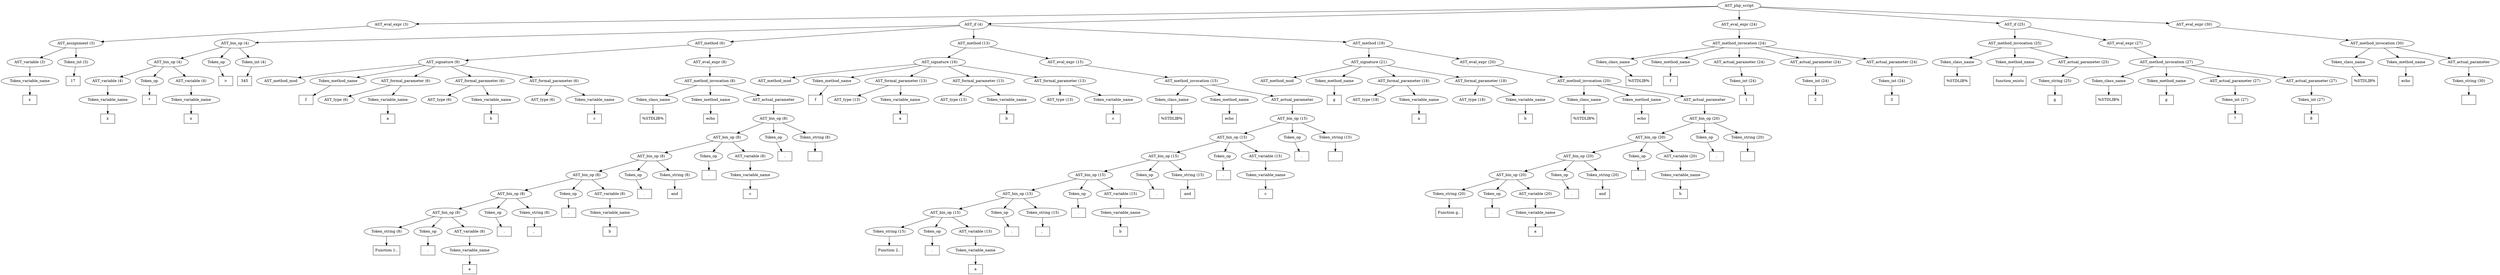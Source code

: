 /*
 * AST in dot format generated by phc -- the PHP compiler
 */

digraph AST {
node_0 [label="AST_php_script"];
node_1 [label="AST_eval_expr (3)"];
node_2 [label="AST_assignment (3)"];
node_3 [label="AST_variable (3)"];
node_4 [label="Token_variable_name"];
node_5 [label="x", shape=box]
node_4 -> node_5;
node_3 -> node_4;
node_6 [label="Token_int (3)"];
node_7 [label="17", shape=box]
node_6 -> node_7;
node_2 -> node_6;
node_2 -> node_3;
node_1 -> node_2;
node_8 [label="AST_if (4)"];
node_9 [label="AST_bin_op (4)"];
node_10 [label="AST_bin_op (4)"];
node_11 [label="AST_variable (4)"];
node_12 [label="Token_variable_name"];
node_13 [label="x", shape=box]
node_12 -> node_13;
node_11 -> node_12;
node_14 [label="Token_op"];
node_15 [label="*", shape=box]
node_14 -> node_15;
node_16 [label="AST_variable (4)"];
node_17 [label="Token_variable_name"];
node_18 [label="x", shape=box]
node_17 -> node_18;
node_16 -> node_17;
node_10 -> node_16;
node_10 -> node_14;
node_10 -> node_11;
node_19 [label="Token_op"];
node_20 [label=">", shape=box]
node_19 -> node_20;
node_21 [label="Token_int (4)"];
node_22 [label="345", shape=box]
node_21 -> node_22;
node_9 -> node_21;
node_9 -> node_19;
node_9 -> node_10;
node_23 [label="AST_method (6)"];
node_24 [label="AST_signature (9)"];
node_25 [label="AST_method_mod"];
node_26 [label="Token_method_name"];
node_27 [label="f", shape=box]
node_26 -> node_27;
node_28 [label="AST_formal_parameter (6)"];
node_29 [label="AST_type (6)"];
node_30 [label="Token_variable_name"];
node_31 [label="a", shape=box]
node_30 -> node_31;
node_28 -> node_30;
node_28 -> node_29;
node_32 [label="AST_formal_parameter (6)"];
node_33 [label="AST_type (6)"];
node_34 [label="Token_variable_name"];
node_35 [label="b", shape=box]
node_34 -> node_35;
node_32 -> node_34;
node_32 -> node_33;
node_36 [label="AST_formal_parameter (6)"];
node_37 [label="AST_type (6)"];
node_38 [label="Token_variable_name"];
node_39 [label="c", shape=box]
node_38 -> node_39;
node_36 -> node_38;
node_36 -> node_37;
node_24 -> node_36;
node_24 -> node_32;
node_24 -> node_28;
node_24 -> node_26;
node_24 -> node_25;
node_40 [label="AST_eval_expr (8)"];
node_41 [label="AST_method_invocation (8)"];
node_42 [label="Token_class_name"];
node_43 [label="%STDLIB%", shape=box]
node_42 -> node_43;
node_44 [label="Token_method_name"];
node_45 [label="echo", shape=box]
node_44 -> node_45;
node_46 [label="AST_actual_parameter"];
node_47 [label="AST_bin_op (8)"];
node_48 [label="AST_bin_op (8)"];
node_49 [label="AST_bin_op (8)"];
node_50 [label="AST_bin_op (8)"];
node_51 [label="AST_bin_op (8)"];
node_52 [label="AST_bin_op (8)"];
node_53 [label="Token_string (8)"];
node_54 [label="Function 1..", shape=box]
node_53 -> node_54;
node_55 [label="Token_op"];
node_56 [label=".", shape=box]
node_55 -> node_56;
node_57 [label="AST_variable (8)"];
node_58 [label="Token_variable_name"];
node_59 [label="a", shape=box]
node_58 -> node_59;
node_57 -> node_58;
node_52 -> node_57;
node_52 -> node_55;
node_52 -> node_53;
node_60 [label="Token_op"];
node_61 [label=".", shape=box]
node_60 -> node_61;
node_62 [label="Token_string (8)"];
node_63 [label=", ", shape=box]
node_62 -> node_63;
node_51 -> node_62;
node_51 -> node_60;
node_51 -> node_52;
node_64 [label="Token_op"];
node_65 [label=".", shape=box]
node_64 -> node_65;
node_66 [label="AST_variable (8)"];
node_67 [label="Token_variable_name"];
node_68 [label="b", shape=box]
node_67 -> node_68;
node_66 -> node_67;
node_50 -> node_66;
node_50 -> node_64;
node_50 -> node_51;
node_69 [label="Token_op"];
node_70 [label=".", shape=box]
node_69 -> node_70;
node_71 [label="Token_string (8)"];
node_72 [label=" and ", shape=box]
node_71 -> node_72;
node_49 -> node_71;
node_49 -> node_69;
node_49 -> node_50;
node_73 [label="Token_op"];
node_74 [label=".", shape=box]
node_73 -> node_74;
node_75 [label="AST_variable (8)"];
node_76 [label="Token_variable_name"];
node_77 [label="c", shape=box]
node_76 -> node_77;
node_75 -> node_76;
node_48 -> node_75;
node_48 -> node_73;
node_48 -> node_49;
node_78 [label="Token_op"];
node_79 [label=".", shape=box]
node_78 -> node_79;
node_80 [label="Token_string (8)"];
node_81 [label="", shape=box]
node_80 -> node_81;
node_47 -> node_80;
node_47 -> node_78;
node_47 -> node_48;
node_46 -> node_47;
node_41 -> node_46;
node_41 -> node_44;
node_41 -> node_42;
node_40 -> node_41;
node_23 -> node_40;
node_23 -> node_24;
node_82 [label="AST_method (13)"];
node_83 [label="AST_signature (16)"];
node_84 [label="AST_method_mod"];
node_85 [label="Token_method_name"];
node_86 [label="f", shape=box]
node_85 -> node_86;
node_87 [label="AST_formal_parameter (13)"];
node_88 [label="AST_type (13)"];
node_89 [label="Token_variable_name"];
node_90 [label="a", shape=box]
node_89 -> node_90;
node_87 -> node_89;
node_87 -> node_88;
node_91 [label="AST_formal_parameter (13)"];
node_92 [label="AST_type (13)"];
node_93 [label="Token_variable_name"];
node_94 [label="b", shape=box]
node_93 -> node_94;
node_91 -> node_93;
node_91 -> node_92;
node_95 [label="AST_formal_parameter (13)"];
node_96 [label="AST_type (13)"];
node_97 [label="Token_variable_name"];
node_98 [label="c", shape=box]
node_97 -> node_98;
node_95 -> node_97;
node_95 -> node_96;
node_83 -> node_95;
node_83 -> node_91;
node_83 -> node_87;
node_83 -> node_85;
node_83 -> node_84;
node_99 [label="AST_eval_expr (15)"];
node_100 [label="AST_method_invocation (15)"];
node_101 [label="Token_class_name"];
node_102 [label="%STDLIB%", shape=box]
node_101 -> node_102;
node_103 [label="Token_method_name"];
node_104 [label="echo", shape=box]
node_103 -> node_104;
node_105 [label="AST_actual_parameter"];
node_106 [label="AST_bin_op (15)"];
node_107 [label="AST_bin_op (15)"];
node_108 [label="AST_bin_op (15)"];
node_109 [label="AST_bin_op (15)"];
node_110 [label="AST_bin_op (15)"];
node_111 [label="AST_bin_op (15)"];
node_112 [label="Token_string (15)"];
node_113 [label="Function 2..", shape=box]
node_112 -> node_113;
node_114 [label="Token_op"];
node_115 [label=".", shape=box]
node_114 -> node_115;
node_116 [label="AST_variable (15)"];
node_117 [label="Token_variable_name"];
node_118 [label="a", shape=box]
node_117 -> node_118;
node_116 -> node_117;
node_111 -> node_116;
node_111 -> node_114;
node_111 -> node_112;
node_119 [label="Token_op"];
node_120 [label=".", shape=box]
node_119 -> node_120;
node_121 [label="Token_string (15)"];
node_122 [label=", ", shape=box]
node_121 -> node_122;
node_110 -> node_121;
node_110 -> node_119;
node_110 -> node_111;
node_123 [label="Token_op"];
node_124 [label=".", shape=box]
node_123 -> node_124;
node_125 [label="AST_variable (15)"];
node_126 [label="Token_variable_name"];
node_127 [label="b", shape=box]
node_126 -> node_127;
node_125 -> node_126;
node_109 -> node_125;
node_109 -> node_123;
node_109 -> node_110;
node_128 [label="Token_op"];
node_129 [label=".", shape=box]
node_128 -> node_129;
node_130 [label="Token_string (15)"];
node_131 [label=" and ", shape=box]
node_130 -> node_131;
node_108 -> node_130;
node_108 -> node_128;
node_108 -> node_109;
node_132 [label="Token_op"];
node_133 [label=".", shape=box]
node_132 -> node_133;
node_134 [label="AST_variable (15)"];
node_135 [label="Token_variable_name"];
node_136 [label="c", shape=box]
node_135 -> node_136;
node_134 -> node_135;
node_107 -> node_134;
node_107 -> node_132;
node_107 -> node_108;
node_137 [label="Token_op"];
node_138 [label=".", shape=box]
node_137 -> node_138;
node_139 [label="Token_string (15)"];
node_140 [label="", shape=box]
node_139 -> node_140;
node_106 -> node_139;
node_106 -> node_137;
node_106 -> node_107;
node_105 -> node_106;
node_100 -> node_105;
node_100 -> node_103;
node_100 -> node_101;
node_99 -> node_100;
node_82 -> node_99;
node_82 -> node_83;
node_141 [label="AST_method (18)"];
node_142 [label="AST_signature (21)"];
node_143 [label="AST_method_mod"];
node_144 [label="Token_method_name"];
node_145 [label="g", shape=box]
node_144 -> node_145;
node_146 [label="AST_formal_parameter (18)"];
node_147 [label="AST_type (18)"];
node_148 [label="Token_variable_name"];
node_149 [label="a", shape=box]
node_148 -> node_149;
node_146 -> node_148;
node_146 -> node_147;
node_150 [label="AST_formal_parameter (18)"];
node_151 [label="AST_type (18)"];
node_152 [label="Token_variable_name"];
node_153 [label="b", shape=box]
node_152 -> node_153;
node_150 -> node_152;
node_150 -> node_151;
node_142 -> node_150;
node_142 -> node_146;
node_142 -> node_144;
node_142 -> node_143;
node_154 [label="AST_eval_expr (20)"];
node_155 [label="AST_method_invocation (20)"];
node_156 [label="Token_class_name"];
node_157 [label="%STDLIB%", shape=box]
node_156 -> node_157;
node_158 [label="Token_method_name"];
node_159 [label="echo", shape=box]
node_158 -> node_159;
node_160 [label="AST_actual_parameter"];
node_161 [label="AST_bin_op (20)"];
node_162 [label="AST_bin_op (20)"];
node_163 [label="AST_bin_op (20)"];
node_164 [label="AST_bin_op (20)"];
node_165 [label="Token_string (20)"];
node_166 [label="Function g..", shape=box]
node_165 -> node_166;
node_167 [label="Token_op"];
node_168 [label=".", shape=box]
node_167 -> node_168;
node_169 [label="AST_variable (20)"];
node_170 [label="Token_variable_name"];
node_171 [label="a", shape=box]
node_170 -> node_171;
node_169 -> node_170;
node_164 -> node_169;
node_164 -> node_167;
node_164 -> node_165;
node_172 [label="Token_op"];
node_173 [label=".", shape=box]
node_172 -> node_173;
node_174 [label="Token_string (20)"];
node_175 [label=" and ", shape=box]
node_174 -> node_175;
node_163 -> node_174;
node_163 -> node_172;
node_163 -> node_164;
node_176 [label="Token_op"];
node_177 [label=".", shape=box]
node_176 -> node_177;
node_178 [label="AST_variable (20)"];
node_179 [label="Token_variable_name"];
node_180 [label="b", shape=box]
node_179 -> node_180;
node_178 -> node_179;
node_162 -> node_178;
node_162 -> node_176;
node_162 -> node_163;
node_181 [label="Token_op"];
node_182 [label=".", shape=box]
node_181 -> node_182;
node_183 [label="Token_string (20)"];
node_184 [label="", shape=box]
node_183 -> node_184;
node_161 -> node_183;
node_161 -> node_181;
node_161 -> node_162;
node_160 -> node_161;
node_155 -> node_160;
node_155 -> node_158;
node_155 -> node_156;
node_154 -> node_155;
node_141 -> node_154;
node_141 -> node_142;
node_8 -> node_141;
node_8 -> node_82;
node_8 -> node_23;
node_8 -> node_9;
node_185 [label="AST_eval_expr (24)"];
node_186 [label="AST_method_invocation (24)"];
node_187 [label="Token_class_name"];
node_188 [label="%STDLIB%", shape=box]
node_187 -> node_188;
node_189 [label="Token_method_name"];
node_190 [label="f", shape=box]
node_189 -> node_190;
node_191 [label="AST_actual_parameter (24)"];
node_192 [label="Token_int (24)"];
node_193 [label="1", shape=box]
node_192 -> node_193;
node_191 -> node_192;
node_194 [label="AST_actual_parameter (24)"];
node_195 [label="Token_int (24)"];
node_196 [label="2", shape=box]
node_195 -> node_196;
node_194 -> node_195;
node_197 [label="AST_actual_parameter (24)"];
node_198 [label="Token_int (24)"];
node_199 [label="3", shape=box]
node_198 -> node_199;
node_197 -> node_198;
node_186 -> node_197;
node_186 -> node_194;
node_186 -> node_191;
node_186 -> node_189;
node_186 -> node_187;
node_185 -> node_186;
node_200 [label="AST_if (25)"];
node_201 [label="AST_method_invocation (25)"];
node_202 [label="Token_class_name"];
node_203 [label="%STDLIB%", shape=box]
node_202 -> node_203;
node_204 [label="Token_method_name"];
node_205 [label="function_exists", shape=box]
node_204 -> node_205;
node_206 [label="AST_actual_parameter (25)"];
node_207 [label="Token_string (25)"];
node_208 [label="g", shape=box]
node_207 -> node_208;
node_206 -> node_207;
node_201 -> node_206;
node_201 -> node_204;
node_201 -> node_202;
node_209 [label="AST_eval_expr (27)"];
node_210 [label="AST_method_invocation (27)"];
node_211 [label="Token_class_name"];
node_212 [label="%STDLIB%", shape=box]
node_211 -> node_212;
node_213 [label="Token_method_name"];
node_214 [label="g", shape=box]
node_213 -> node_214;
node_215 [label="AST_actual_parameter (27)"];
node_216 [label="Token_int (27)"];
node_217 [label="7", shape=box]
node_216 -> node_217;
node_215 -> node_216;
node_218 [label="AST_actual_parameter (27)"];
node_219 [label="Token_int (27)"];
node_220 [label="8", shape=box]
node_219 -> node_220;
node_218 -> node_219;
node_210 -> node_218;
node_210 -> node_215;
node_210 -> node_213;
node_210 -> node_211;
node_209 -> node_210;
node_200 -> node_209;
node_200 -> node_201;
node_221 [label="AST_eval_expr (30)"];
node_222 [label="AST_method_invocation (30)"];
node_223 [label="Token_class_name"];
node_224 [label="%STDLIB%", shape=box]
node_223 -> node_224;
node_225 [label="Token_method_name"];
node_226 [label="echo", shape=box]
node_225 -> node_226;
node_227 [label="AST_actual_parameter"];
node_228 [label="Token_string (30)"];
node_229 [label="", shape=box]
node_228 -> node_229;
node_227 -> node_228;
node_222 -> node_227;
node_222 -> node_225;
node_222 -> node_223;
node_221 -> node_222;
node_0 -> node_221;
node_0 -> node_200;
node_0 -> node_185;
node_0 -> node_8;
node_0 -> node_1;
}
